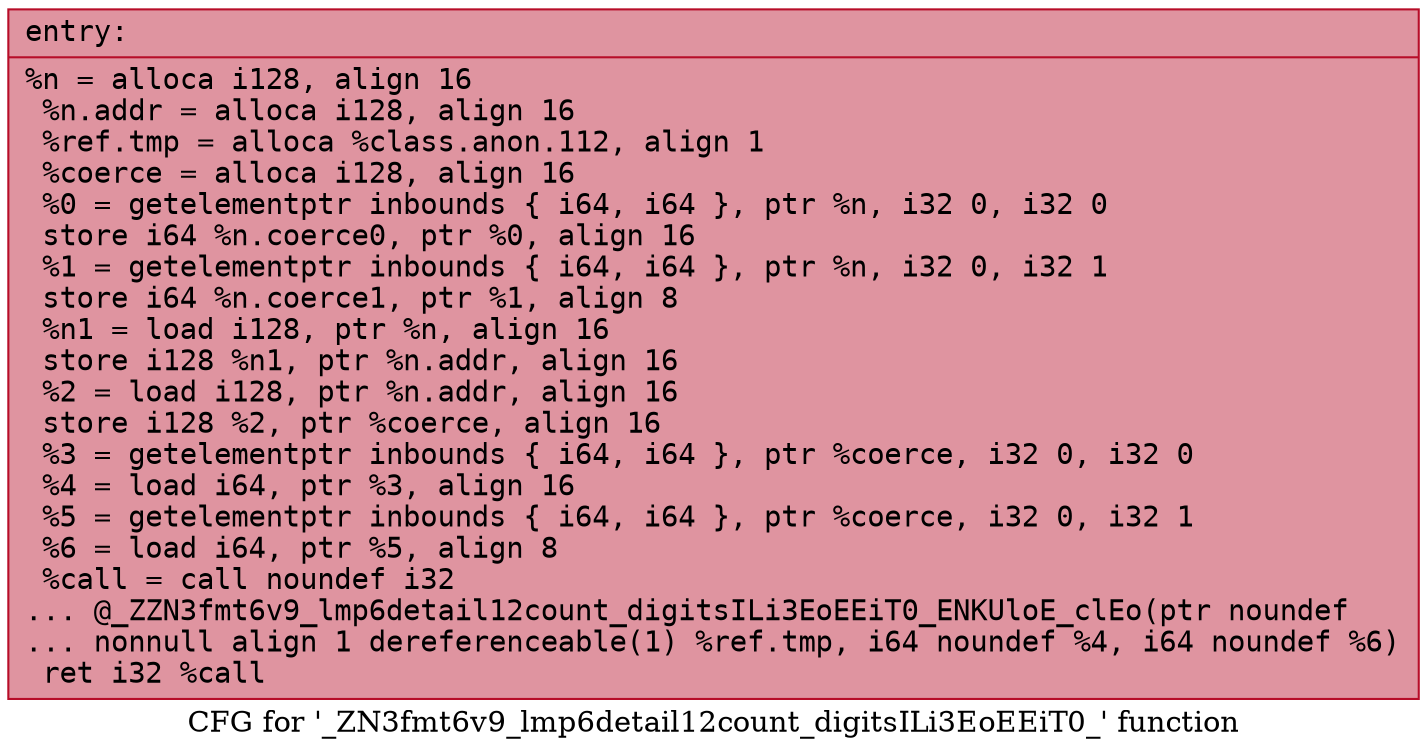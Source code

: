 digraph "CFG for '_ZN3fmt6v9_lmp6detail12count_digitsILi3EoEEiT0_' function" {
	label="CFG for '_ZN3fmt6v9_lmp6detail12count_digitsILi3EoEEiT0_' function";

	Node0x55fec35d4460 [shape=record,color="#b70d28ff", style=filled, fillcolor="#b70d2870" fontname="Courier",label="{entry:\l|  %n = alloca i128, align 16\l  %n.addr = alloca i128, align 16\l  %ref.tmp = alloca %class.anon.112, align 1\l  %coerce = alloca i128, align 16\l  %0 = getelementptr inbounds \{ i64, i64 \}, ptr %n, i32 0, i32 0\l  store i64 %n.coerce0, ptr %0, align 16\l  %1 = getelementptr inbounds \{ i64, i64 \}, ptr %n, i32 0, i32 1\l  store i64 %n.coerce1, ptr %1, align 8\l  %n1 = load i128, ptr %n, align 16\l  store i128 %n1, ptr %n.addr, align 16\l  %2 = load i128, ptr %n.addr, align 16\l  store i128 %2, ptr %coerce, align 16\l  %3 = getelementptr inbounds \{ i64, i64 \}, ptr %coerce, i32 0, i32 0\l  %4 = load i64, ptr %3, align 16\l  %5 = getelementptr inbounds \{ i64, i64 \}, ptr %coerce, i32 0, i32 1\l  %6 = load i64, ptr %5, align 8\l  %call = call noundef i32\l... @_ZZN3fmt6v9_lmp6detail12count_digitsILi3EoEEiT0_ENKUloE_clEo(ptr noundef\l... nonnull align 1 dereferenceable(1) %ref.tmp, i64 noundef %4, i64 noundef %6)\l  ret i32 %call\l}"];
}
